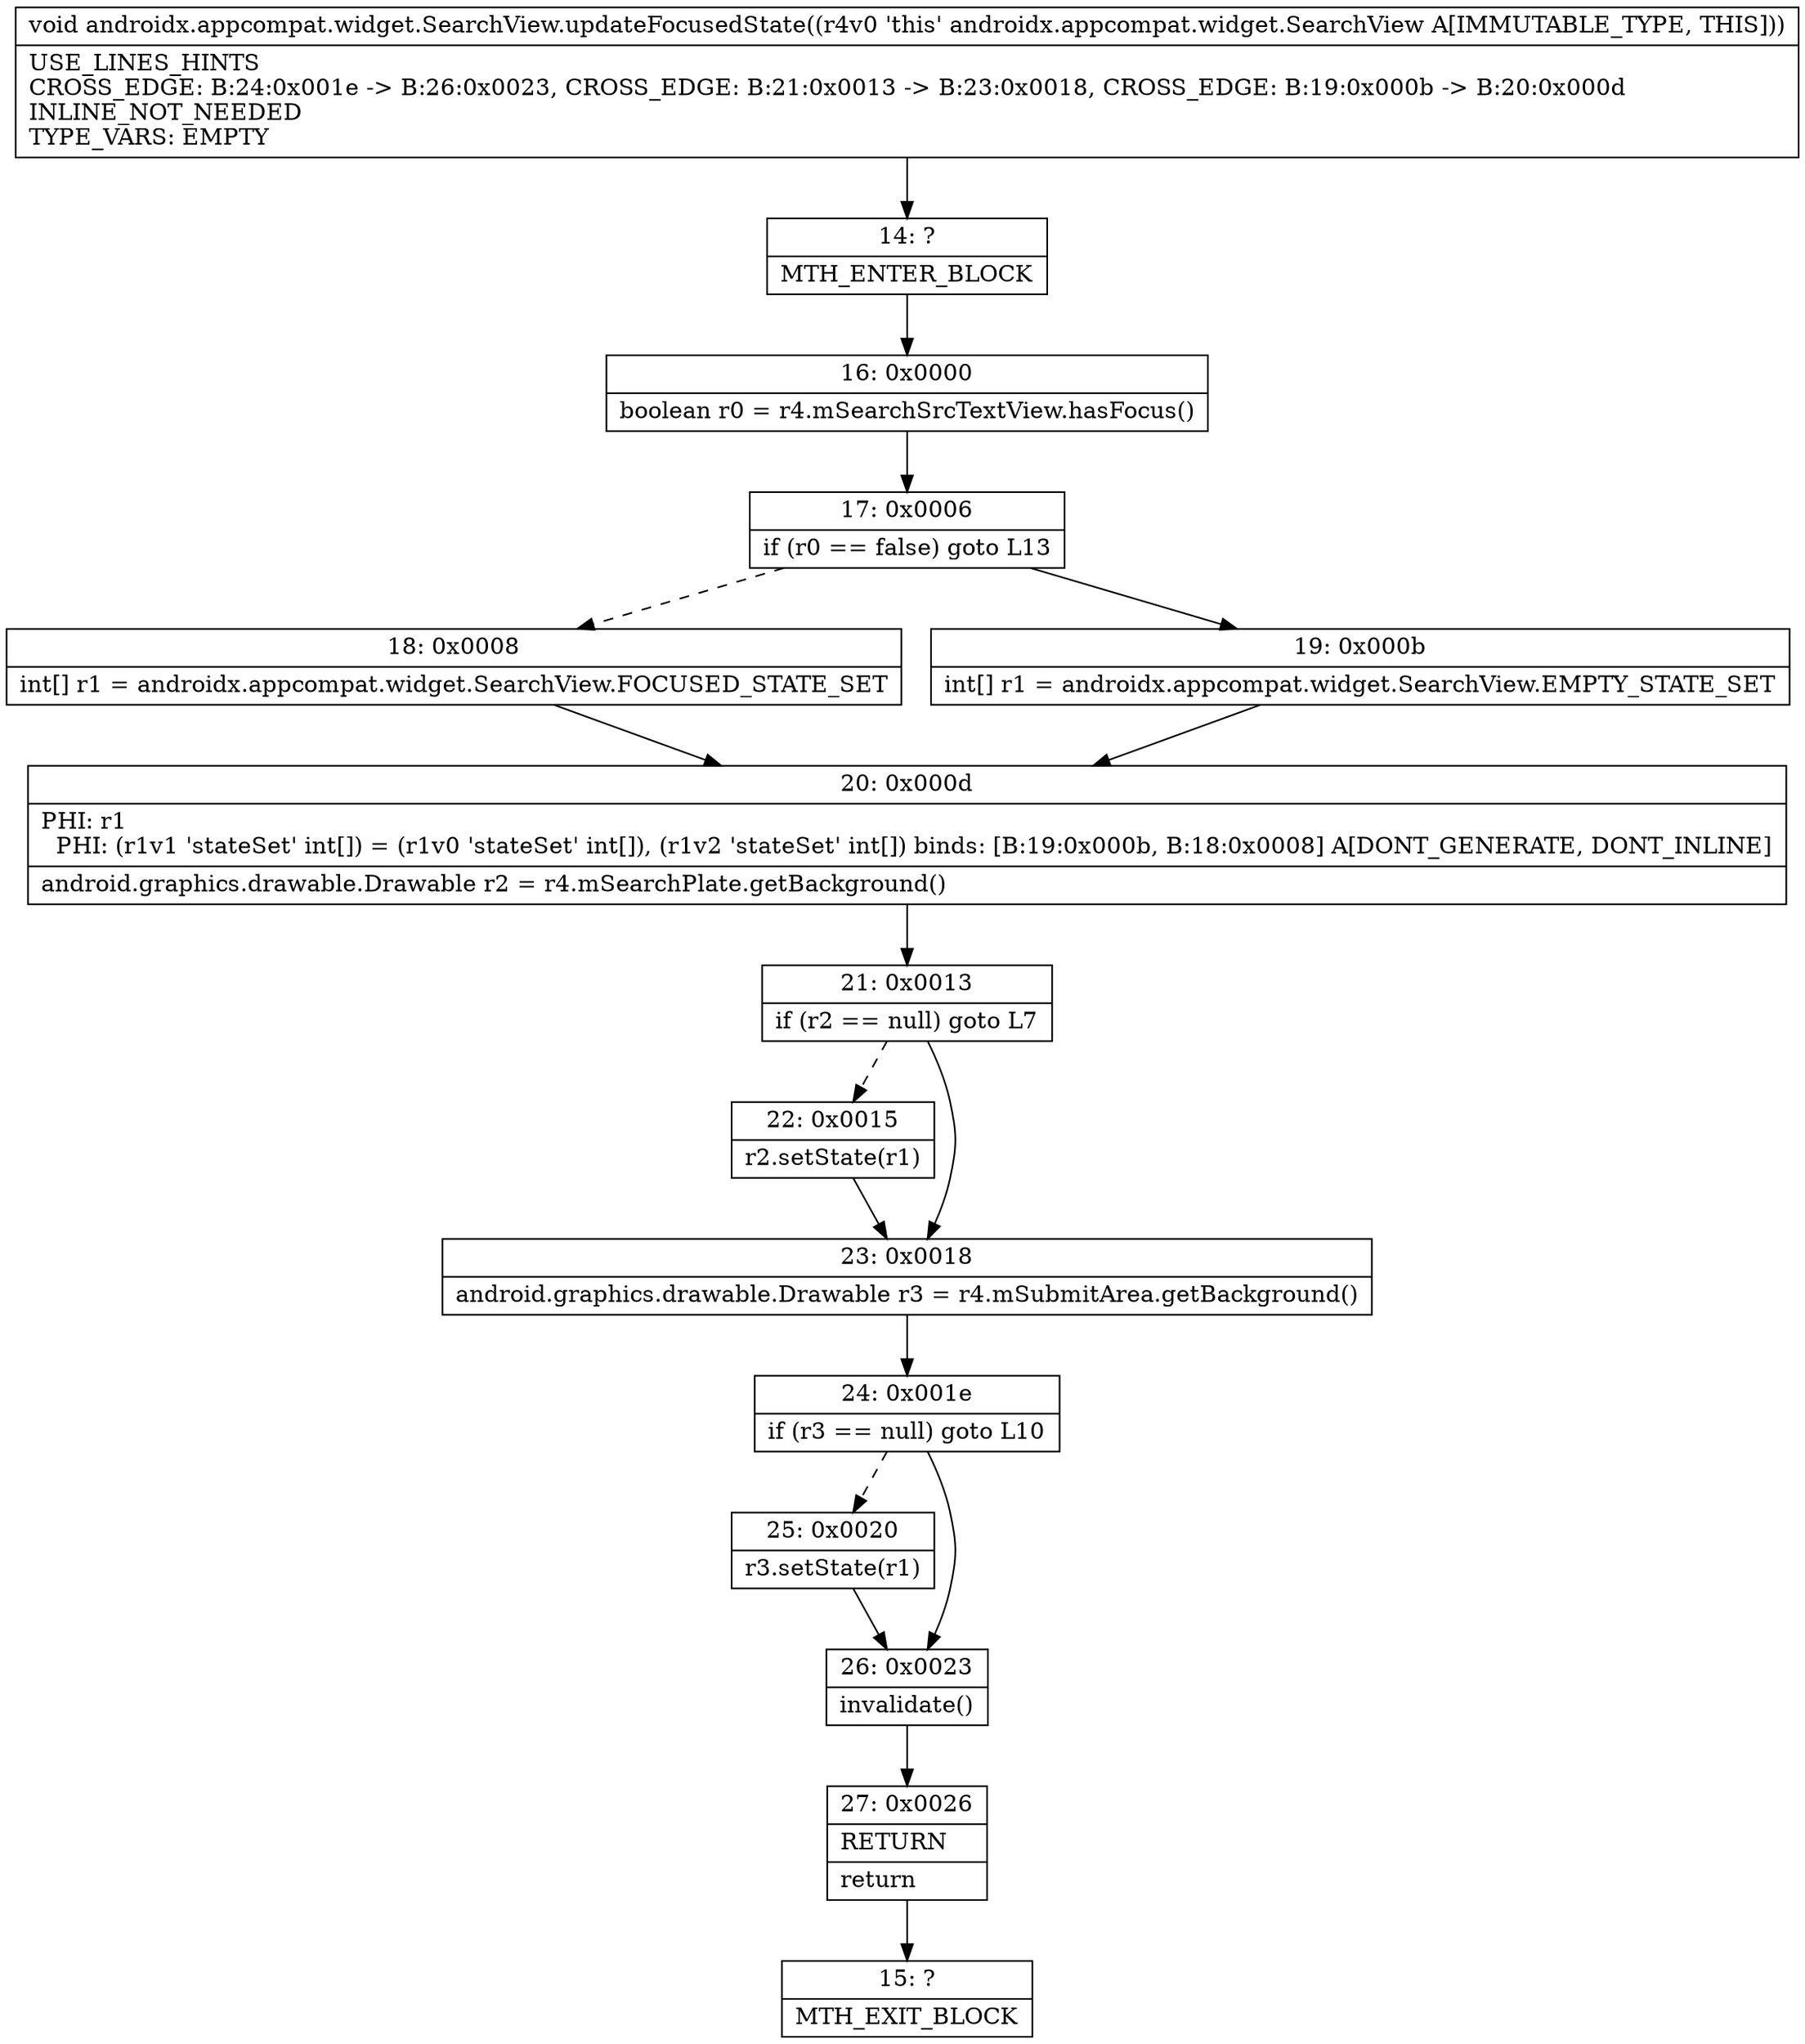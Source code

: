 digraph "CFG forandroidx.appcompat.widget.SearchView.updateFocusedState()V" {
Node_14 [shape=record,label="{14\:\ ?|MTH_ENTER_BLOCK\l}"];
Node_16 [shape=record,label="{16\:\ 0x0000|boolean r0 = r4.mSearchSrcTextView.hasFocus()\l}"];
Node_17 [shape=record,label="{17\:\ 0x0006|if (r0 == false) goto L13\l}"];
Node_18 [shape=record,label="{18\:\ 0x0008|int[] r1 = androidx.appcompat.widget.SearchView.FOCUSED_STATE_SET\l}"];
Node_20 [shape=record,label="{20\:\ 0x000d|PHI: r1 \l  PHI: (r1v1 'stateSet' int[]) = (r1v0 'stateSet' int[]), (r1v2 'stateSet' int[]) binds: [B:19:0x000b, B:18:0x0008] A[DONT_GENERATE, DONT_INLINE]\l|android.graphics.drawable.Drawable r2 = r4.mSearchPlate.getBackground()\l}"];
Node_21 [shape=record,label="{21\:\ 0x0013|if (r2 == null) goto L7\l}"];
Node_22 [shape=record,label="{22\:\ 0x0015|r2.setState(r1)\l}"];
Node_23 [shape=record,label="{23\:\ 0x0018|android.graphics.drawable.Drawable r3 = r4.mSubmitArea.getBackground()\l}"];
Node_24 [shape=record,label="{24\:\ 0x001e|if (r3 == null) goto L10\l}"];
Node_25 [shape=record,label="{25\:\ 0x0020|r3.setState(r1)\l}"];
Node_26 [shape=record,label="{26\:\ 0x0023|invalidate()\l}"];
Node_27 [shape=record,label="{27\:\ 0x0026|RETURN\l|return\l}"];
Node_15 [shape=record,label="{15\:\ ?|MTH_EXIT_BLOCK\l}"];
Node_19 [shape=record,label="{19\:\ 0x000b|int[] r1 = androidx.appcompat.widget.SearchView.EMPTY_STATE_SET\l}"];
MethodNode[shape=record,label="{void androidx.appcompat.widget.SearchView.updateFocusedState((r4v0 'this' androidx.appcompat.widget.SearchView A[IMMUTABLE_TYPE, THIS]))  | USE_LINES_HINTS\lCROSS_EDGE: B:24:0x001e \-\> B:26:0x0023, CROSS_EDGE: B:21:0x0013 \-\> B:23:0x0018, CROSS_EDGE: B:19:0x000b \-\> B:20:0x000d\lINLINE_NOT_NEEDED\lTYPE_VARS: EMPTY\l}"];
MethodNode -> Node_14;Node_14 -> Node_16;
Node_16 -> Node_17;
Node_17 -> Node_18[style=dashed];
Node_17 -> Node_19;
Node_18 -> Node_20;
Node_20 -> Node_21;
Node_21 -> Node_22[style=dashed];
Node_21 -> Node_23;
Node_22 -> Node_23;
Node_23 -> Node_24;
Node_24 -> Node_25[style=dashed];
Node_24 -> Node_26;
Node_25 -> Node_26;
Node_26 -> Node_27;
Node_27 -> Node_15;
Node_19 -> Node_20;
}

